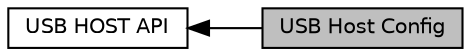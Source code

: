 digraph "USB Host Config"
{
  edge [fontname="Helvetica",fontsize="10",labelfontname="Helvetica",labelfontsize="10"];
  node [fontname="Helvetica",fontsize="10",shape=box];
  rankdir=LR;
  Node2 [label="USB HOST API",height=0.2,width=0.4,color="black", fillcolor="white", style="filled",URL="$d0/d7f/group__R__SW__PKG__93__USB__HOST__API.html",tooltip="USB Host driver hardware interface functions."];
  Node1 [label="USB Host Config",height=0.2,width=0.4,color="black", fillcolor="grey75", style="filled", fontcolor="black",tooltip="Usb host stack configuration defines."];
  Node2->Node1 [shape=plaintext, dir="back", style="solid"];
}
